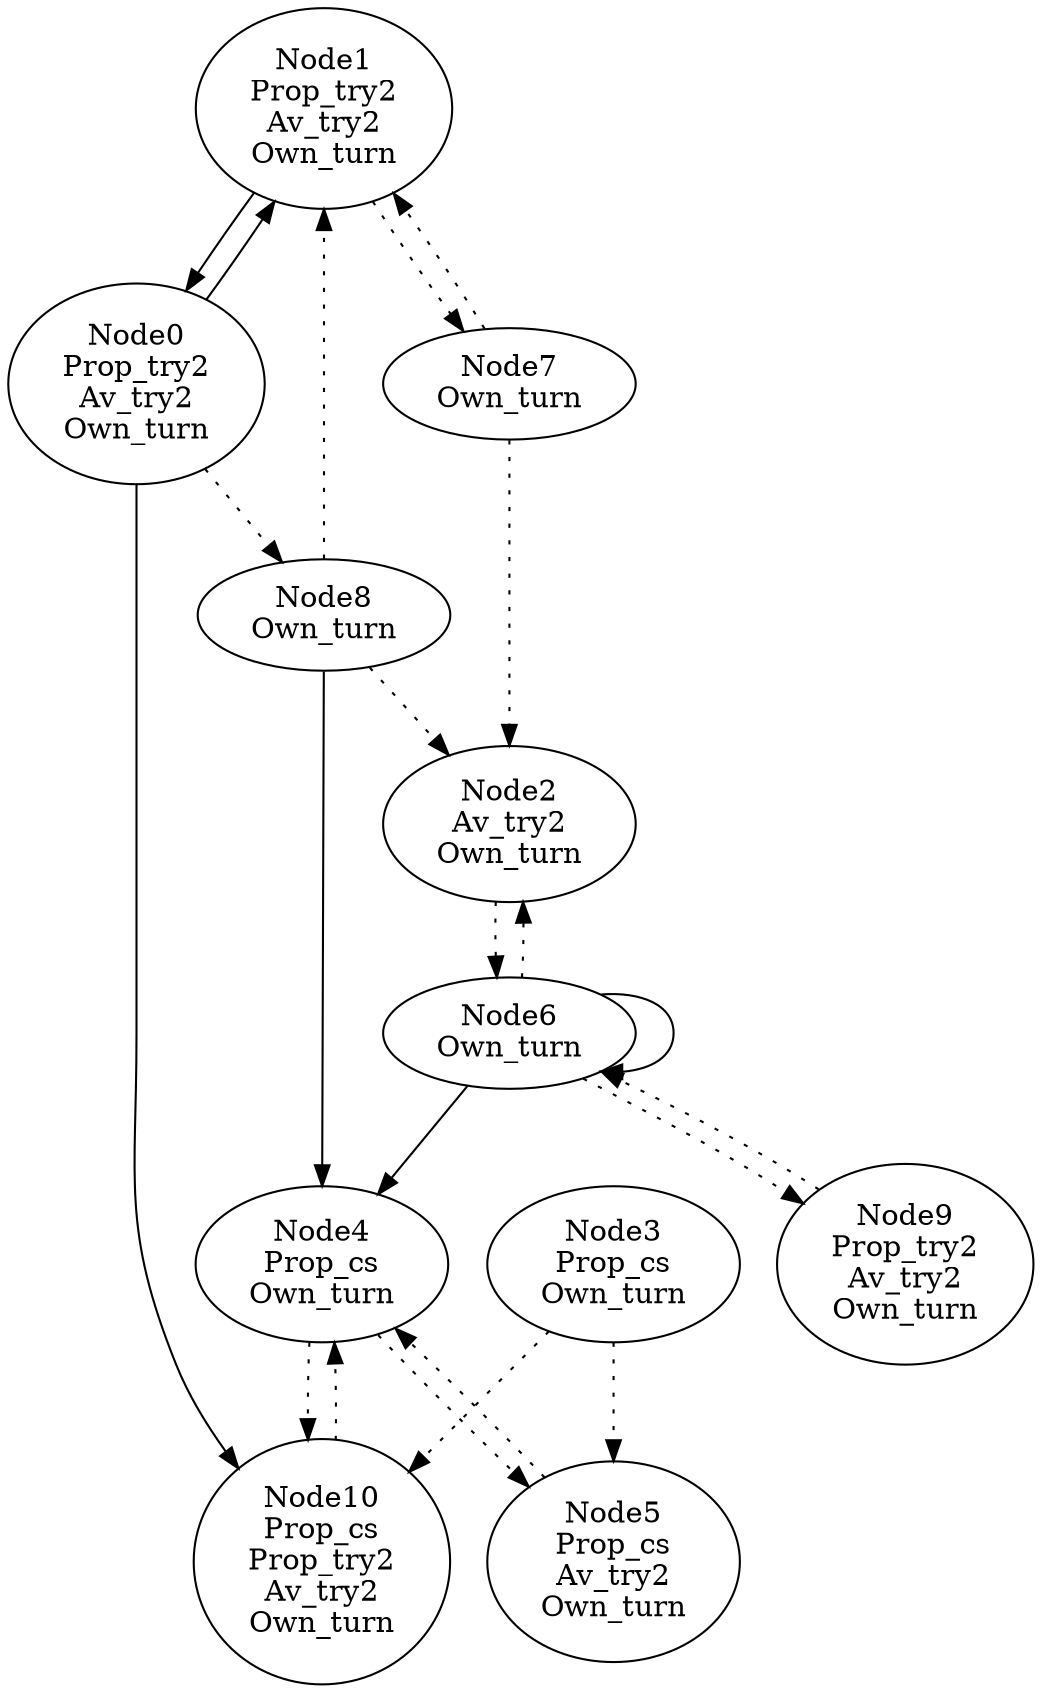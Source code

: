 digraph G{
Node1->Node0;
Node1->Node7[style=dotted];
Node1 [label = "Node1\nProp_try2\nAv_try2\nOwn_turn"];
Node0->Node1;
Node0->Node10;
Node0->Node8[style=dotted];
Node0 [label = "Node0\nProp_try2\nAv_try2\nOwn_turn"];
Node10->Node4[style=dotted];
Node10 [label = "Node10\nProp_cs\nProp_try2\nAv_try2\nOwn_turn"];
Node9->Node6[style=dotted];
Node9 [label = "Node9\nProp_try2\nAv_try2\nOwn_turn"];
Node8->Node4;
Node8->Node1[style=dotted];
Node8->Node2[style=dotted];
Node8 [label = "Node8\nOwn_turn"];
Node7->Node1[style=dotted];
Node7->Node2[style=dotted];
Node7 [label = "Node7\nOwn_turn"];
Node6->Node6;
Node6->Node4;
Node6->Node2[style=dotted];
Node6->Node9[style=dotted];
Node6 [label = "Node6\nOwn_turn"];
Node5->Node4[style=dotted];
Node5 [label = "Node5\nProp_cs\nAv_try2\nOwn_turn"];
Node4->Node5[style=dotted];
Node4->Node10[style=dotted];
Node4 [label = "Node4\nProp_cs\nOwn_turn"];
Node3->Node5[style=dotted];
Node3->Node10[style=dotted];
Node3 [label = "Node3\nProp_cs\nOwn_turn"];
Node2->Node6[style=dotted];
Node2 [label = "Node2\nAv_try2\nOwn_turn"];
}
